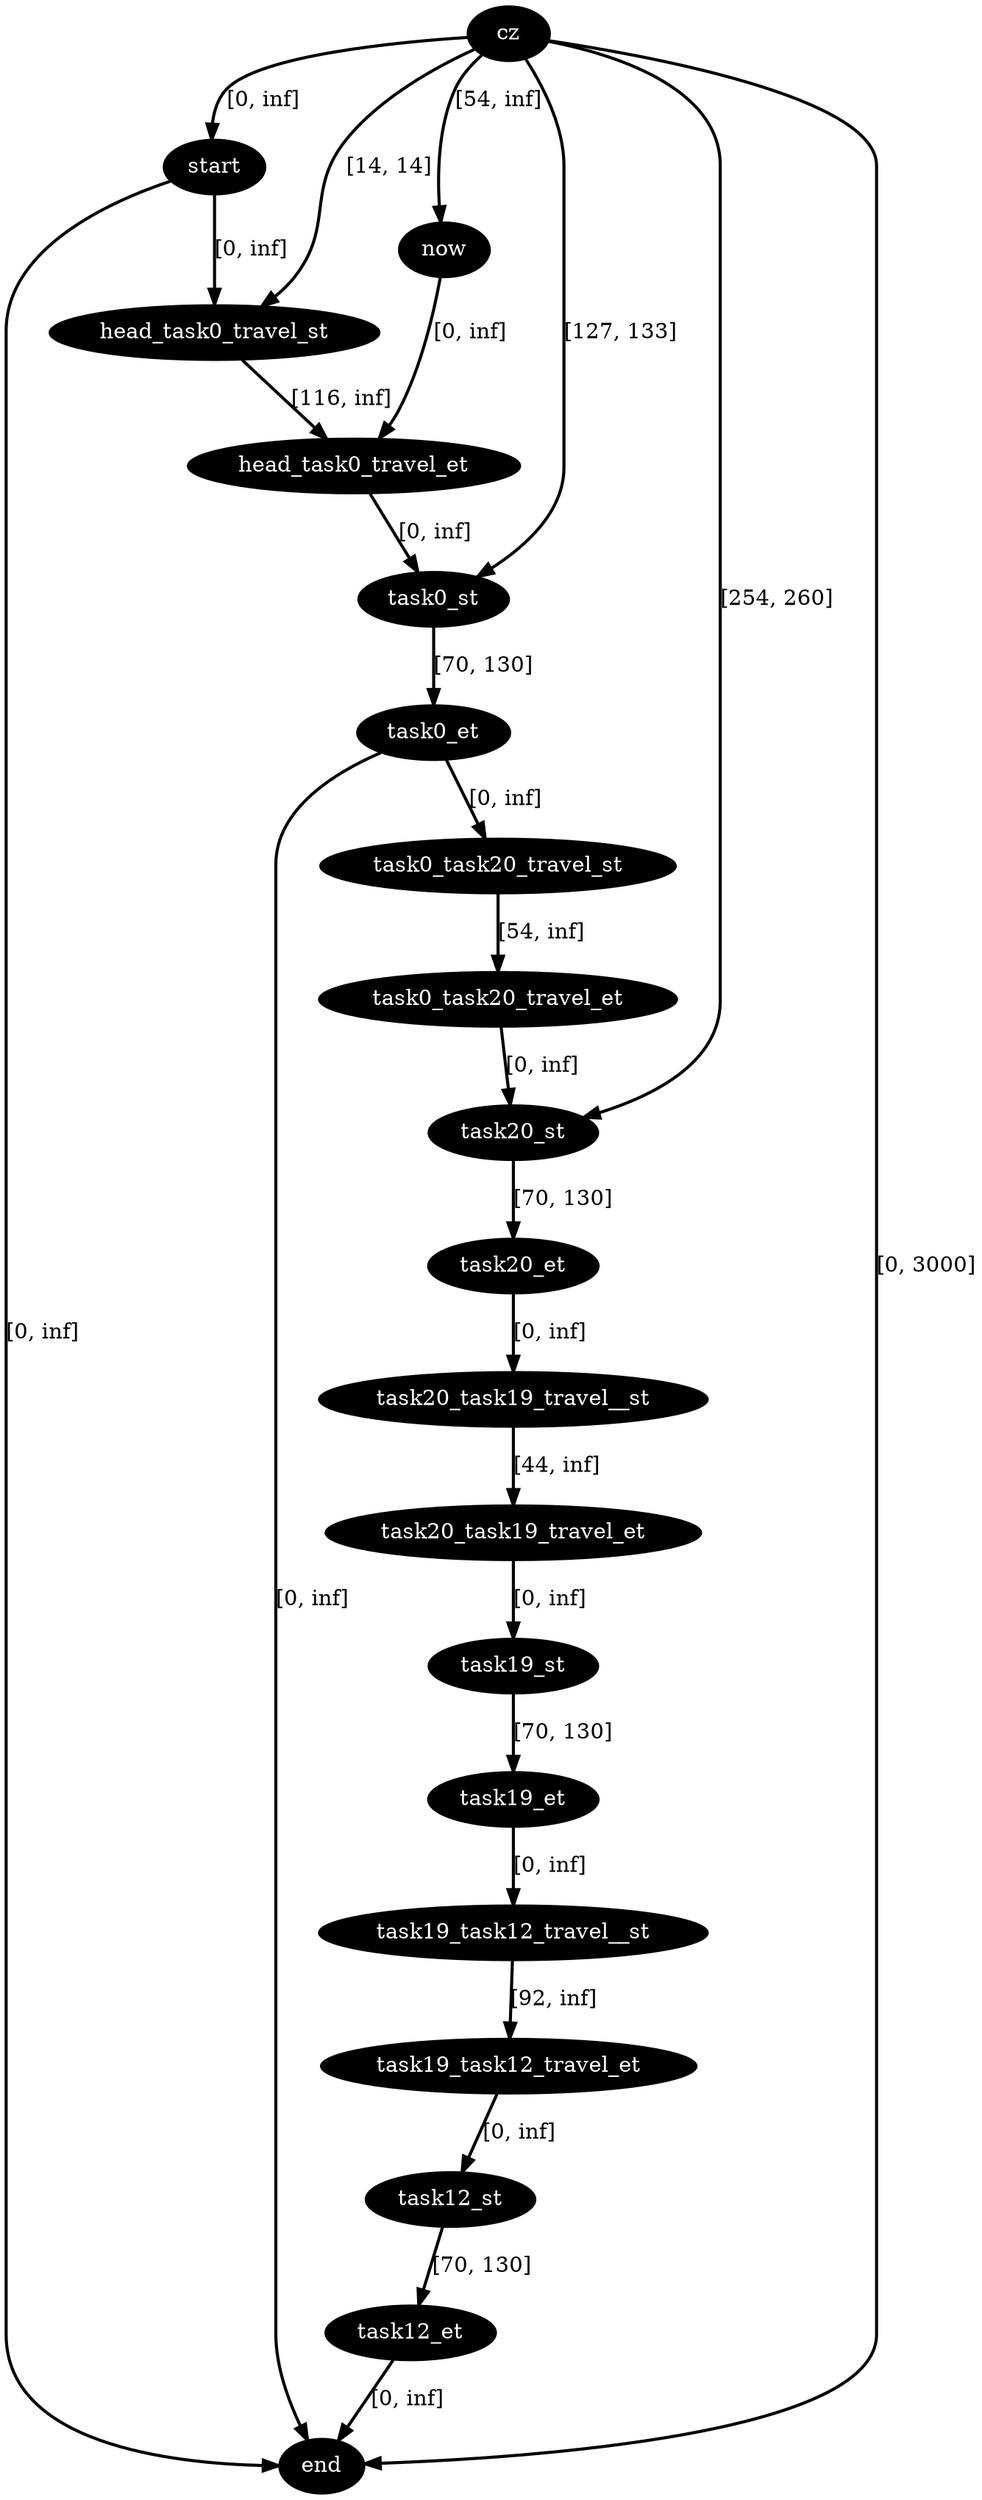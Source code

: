 digraph plan {
0[label="cz",style=filled,fillcolor=black,fontcolor=white];
1[label="start",style=filled,fillcolor=black,fontcolor=white];
2[label="now",style=filled,fillcolor=black,fontcolor=white];
3[label="end",style=filled,fillcolor=black,fontcolor=white];
7[label="head_task0_travel_st",style=filled,fillcolor=black,fontcolor=white];
8[label="head_task0_travel_et",style=filled,fillcolor=black,fontcolor=white];
9[label="task0_st",style=filled,fillcolor=black,fontcolor=white];
10[label="task0_et",style=filled,fillcolor=black,fontcolor=white];
28[label="task12_st",style=filled,fillcolor=black,fontcolor=white];
29[label="task12_et",style=filled,fillcolor=black,fontcolor=white];
66[label="task19_st",style=filled,fillcolor=black,fontcolor=white];
67[label="task19_et",style=filled,fillcolor=black,fontcolor=white];
81[label="task19_task12_travel__st",style=filled,fillcolor=black,fontcolor=white];
82[label="task19_task12_travel_et",style=filled,fillcolor=black,fontcolor=white];
84[label="task0_task20_travel_st",style=filled,fillcolor=black,fontcolor=white];
85[label="task0_task20_travel_et",style=filled,fillcolor=black,fontcolor=white];
86[label="task20_st",style=filled,fillcolor=black,fontcolor=white];
87[label="task20_et",style=filled,fillcolor=black,fontcolor=white];
88[label="task20_task19_travel__st",style=filled,fillcolor=black,fontcolor=white];
89[label="task20_task19_travel_et",style=filled,fillcolor=black,fontcolor=white];
"0"->"1"[label="[0, inf]",penwidth=2,color=black];
"0"->"3"[label="[0, 3000]",penwidth=2,color=black];
"7"->"8"[label="[116, inf]",penwidth=2,color=black];
"1"->"7"[label="[0, inf]",penwidth=2,color=black];
"0"->"7"[label="[14, 14]",penwidth=2,color=black];
"0"->"2"[label="[54, inf]",penwidth=2,color=black];
"2"->"8"[label="[0, inf]",penwidth=2,color=black];
"1"->"3"[label="[0, inf]",penwidth=2,color=black];
"10"->"3"[label="[0, inf]",penwidth=2,color=black];
"0"->"9"[label="[127, 133]",penwidth=2,color=black];
"84"->"85"[label="[54, inf]",penwidth=2,color=black];
"10"->"84"[label="[0, inf]",penwidth=2,color=black];
"9"->"10"[label="[70, 130]",penwidth=2,color=black];
"8"->"9"[label="[0, inf]",penwidth=2,color=black];
"29"->"3"[label="[0, inf]",penwidth=2,color=black];
"28"->"29"[label="[70, 130]",penwidth=2,color=black];
"82"->"28"[label="[0, inf]",penwidth=2,color=black];
"67"->"81"[label="[0, inf]",penwidth=2,color=black];
"81"->"82"[label="[92, inf]",penwidth=2,color=black];
"66"->"67"[label="[70, 130]",penwidth=2,color=black];
"0"->"86"[label="[254, 260]",penwidth=2,color=black];
"89"->"66"[label="[0, inf]",penwidth=2,color=black];
"87"->"88"[label="[0, inf]",penwidth=2,color=black];
"88"->"89"[label="[44, inf]",penwidth=2,color=black];
"86"->"87"[label="[70, 130]",penwidth=2,color=black];
"85"->"86"[label="[0, inf]",penwidth=2,color=black];
}
